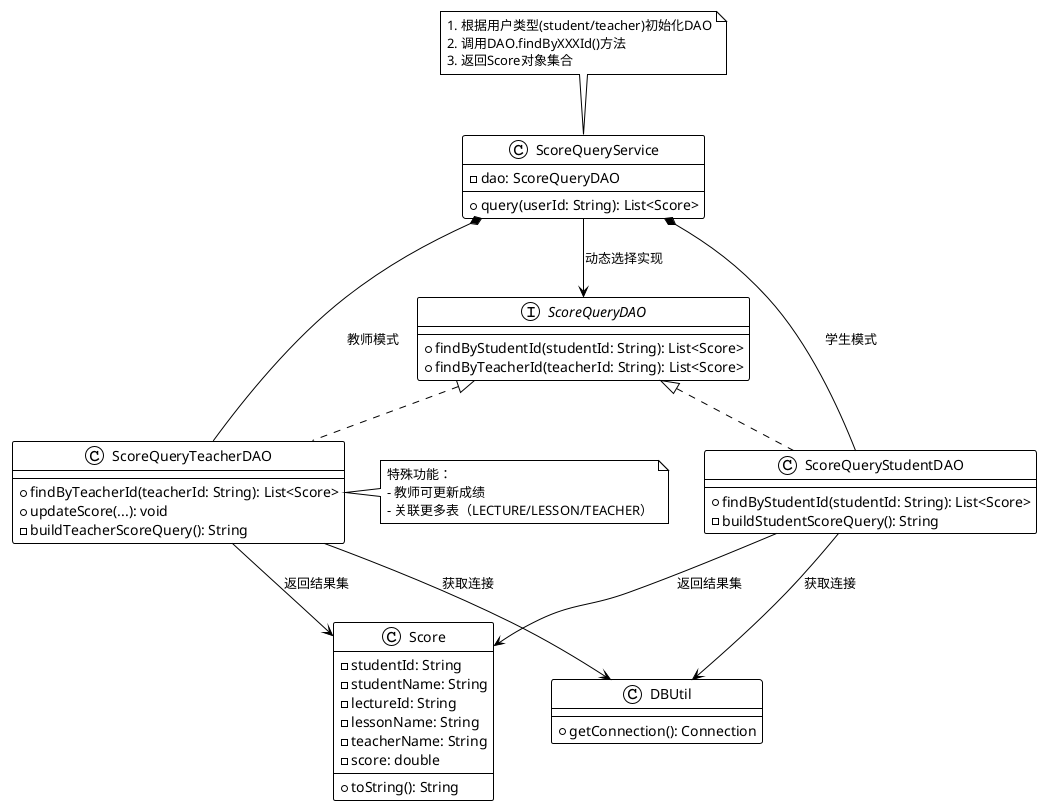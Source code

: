 @startuml
!theme plain

interface ScoreQueryDAO {
  + findByStudentId(studentId: String): List<Score>
  + findByTeacherId(teacherId: String): List<Score>
}

class ScoreQueryStudentDAO {
  + findByStudentId(studentId: String): List<Score>
  - buildStudentScoreQuery(): String
}

class ScoreQueryTeacherDAO {
  + findByTeacherId(teacherId: String): List<Score>
  + updateScore(...): void
  - buildTeacherScoreQuery(): String
}

class ScoreQueryService {
  - dao: ScoreQueryDAO
  + query(userId: String): List<Score>
}

class Score {
  - studentId: String
  - studentName: String
  - lectureId: String
  - lessonName: String
  - teacherName: String
  - score: double
  + toString(): String
}

class DBUtil {
  + getConnection(): Connection
}

'----- 实现关系 -----
ScoreQueryDAO <|.. ScoreQueryStudentDAO
ScoreQueryDAO <|.. ScoreQueryTeacherDAO

'----- 依赖关系 -----
ScoreQueryService --> ScoreQueryDAO : 动态选择实现
ScoreQueryStudentDAO --> DBUtil : 获取连接
ScoreQueryTeacherDAO --> DBUtil : 获取连接
ScoreQueryStudentDAO --> Score : 返回结果集
ScoreQueryTeacherDAO --> Score : 返回结果集

'----- 组合关系 -----
ScoreQueryService *-- ScoreQueryStudentDAO : 学生模式
ScoreQueryService *-- ScoreQueryTeacherDAO : 教师模式

'----- 注解 -----
note top of ScoreQueryService
1. 根据用户类型(student/teacher)初始化DAO
2. 调用DAO.findByXXXId()方法
3. 返回Score对象集合
end note

note right of ScoreQueryTeacherDAO
特殊功能：
- 教师可更新成绩
- 关联更多表（LECTURE/LESSON/TEACHER）
end note

@enduml